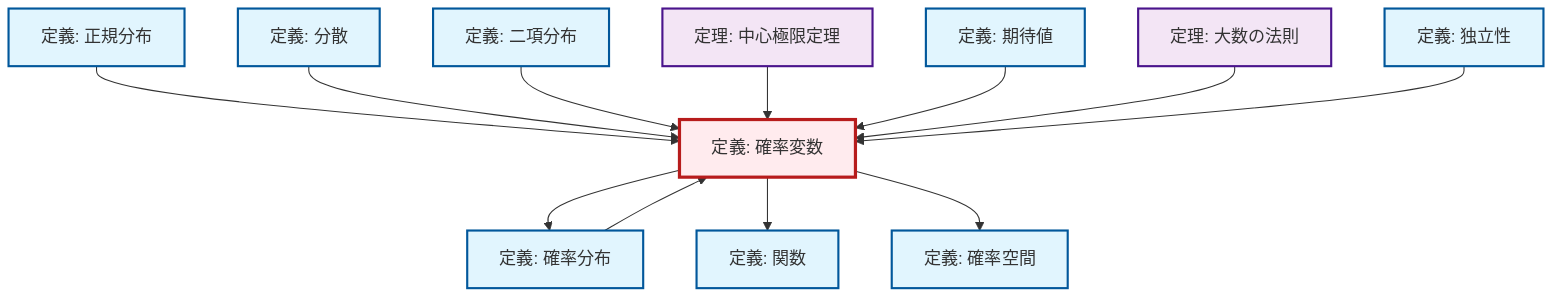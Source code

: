 graph TD
    classDef definition fill:#e1f5fe,stroke:#01579b,stroke-width:2px
    classDef theorem fill:#f3e5f5,stroke:#4a148c,stroke-width:2px
    classDef axiom fill:#fff3e0,stroke:#e65100,stroke-width:2px
    classDef example fill:#e8f5e9,stroke:#1b5e20,stroke-width:2px
    classDef current fill:#ffebee,stroke:#b71c1c,stroke-width:3px
    def-expectation["定義: 期待値"]:::definition
    thm-central-limit["定理: 中心極限定理"]:::theorem
    def-probability-distribution["定義: 確率分布"]:::definition
    def-independence["定義: 独立性"]:::definition
    def-random-variable["定義: 確率変数"]:::definition
    def-probability-space["定義: 確率空間"]:::definition
    thm-law-of-large-numbers["定理: 大数の法則"]:::theorem
    def-binomial-distribution["定義: 二項分布"]:::definition
    def-variance["定義: 分散"]:::definition
    def-normal-distribution["定義: 正規分布"]:::definition
    def-function["定義: 関数"]:::definition
    def-normal-distribution --> def-random-variable
    def-random-variable --> def-probability-distribution
    def-variance --> def-random-variable
    def-random-variable --> def-function
    def-binomial-distribution --> def-random-variable
    def-probability-distribution --> def-random-variable
    thm-central-limit --> def-random-variable
    def-expectation --> def-random-variable
    def-random-variable --> def-probability-space
    thm-law-of-large-numbers --> def-random-variable
    def-independence --> def-random-variable
    class def-random-variable current
